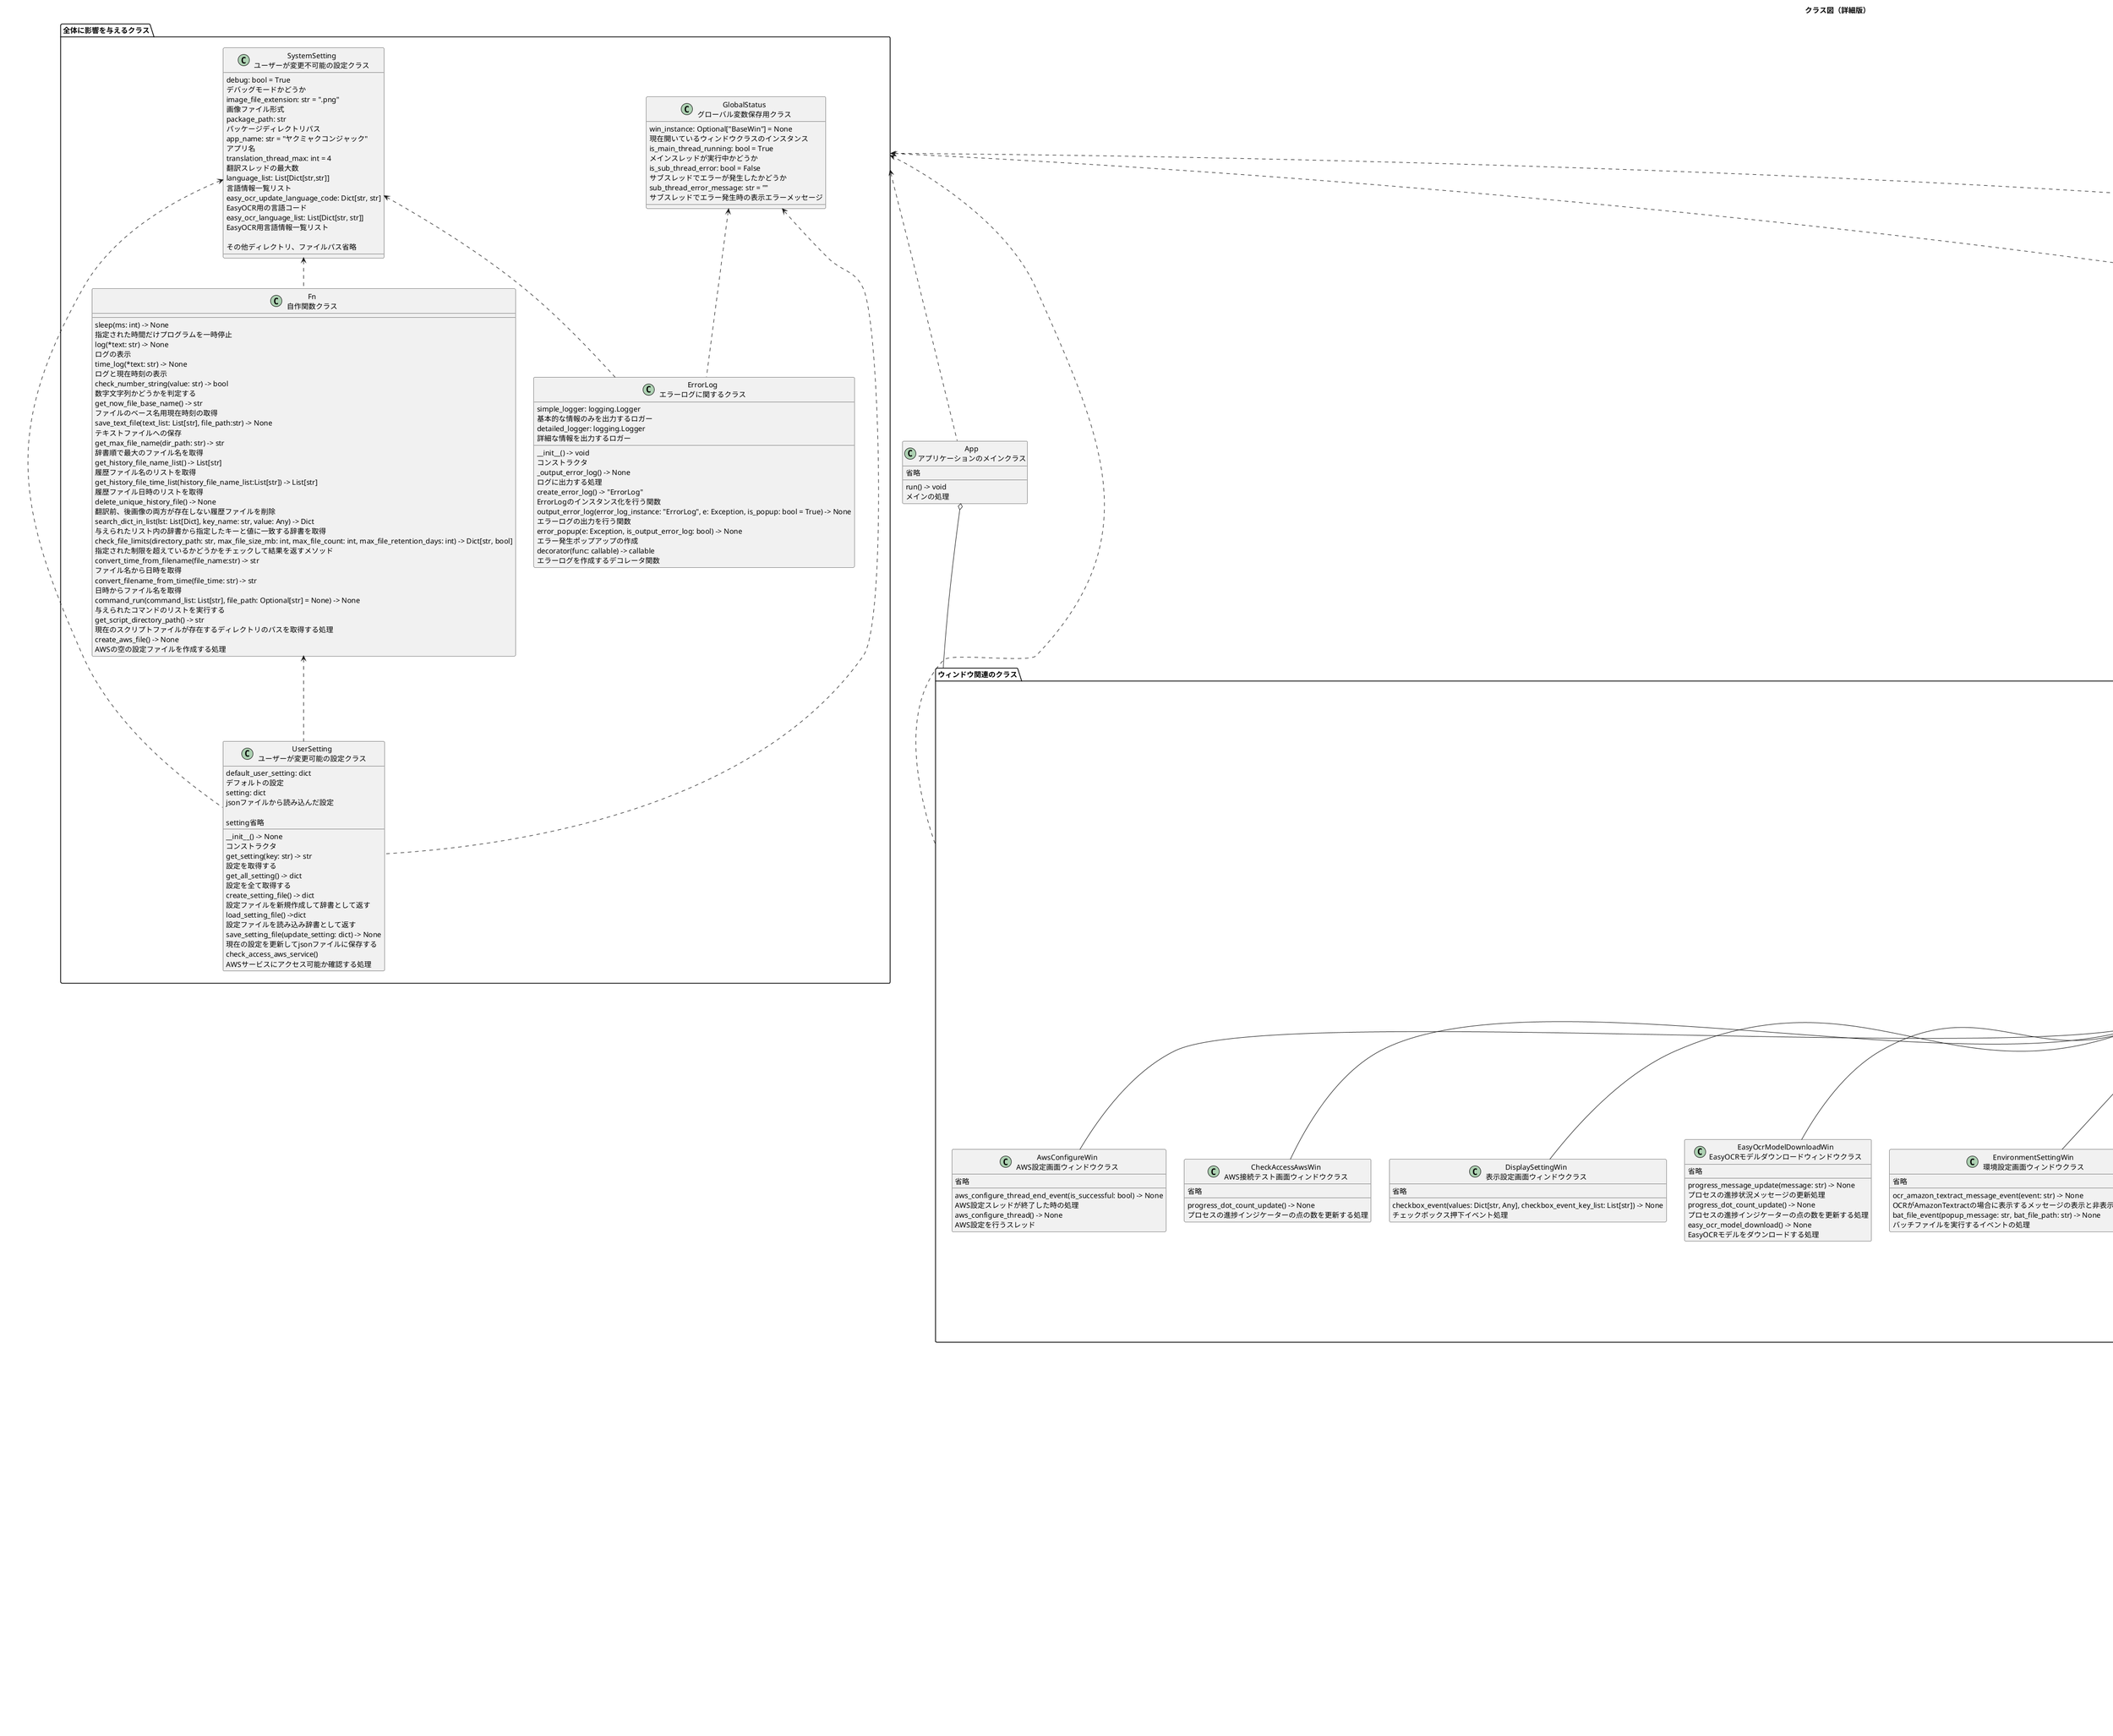 @startuml class
title クラス図（詳細版）

class "App\nアプリケーションのメインクラス" as App{
    省略
    run() -> void\nメインの処理
}

package "全体に影響を与えるクラス" as GlobalPackage{
    class "ErrorLog\nエラーログに関するクラス" as ErrorLog{
        simple_logger: logging.Logger\n基本的な情報のみを出力するロガー
        detailed_logger: logging.Logger\n詳細な情報を出力するロガー
        __init__() -> void\nコンストラクタ
        _output_error_log() -> None\nログに出力する処理
        create_error_log() -> "ErrorLog"\nErrorLogのインスタンス化を行う関数
        output_error_log(error_log_instance: "ErrorLog", e: Exception, is_popup: bool = True) -> None\nエラーログの出力を行う関数
        error_popup(e: Exception, is_output_error_log: bool) -> None\nエラー発生ポップアップの作成
        decorator(func: callable) -> callable\nエラーログを作成するデコレータ関数
    }

    class "Fn\n自作関数クラス" as Fn{
        sleep(ms: int) -> None\n指定された時間だけプログラムを一時停止
        log(*text: str) -> None\nログの表示
        time_log(*text: str) -> None\nログと現在時刻の表示
        check_number_string(value: str) -> bool\n数字文字列かどうかを判定する
        get_now_file_base_name() -> str\nファイルのベース名用現在時刻の取得
        save_text_file(text_list: List[str], file_path:str) -> None\nテキストファイルへの保存
        get_max_file_name(dir_path: str) -> str\n辞書順で最大のファイル名を取得
        get_history_file_name_list() -> List[str]\n履歴ファイル名のリストを取得
        get_history_file_time_list(history_file_name_list:List[str]) -> List[str]\n履歴ファイル日時のリストを取得
        delete_unique_history_file() -> None\n翻訳前、後画像の両方が存在しない履歴ファイルを削除
        search_dict_in_list(lst: List[Dict], key_name: str, value: Any) -> Dict\n与えられたリスト内の辞書から指定したキーと値に一致する辞書を取得
        check_file_limits(directory_path: str, max_file_size_mb: int, max_file_count: int, max_file_retention_days: int) -> Dict[str, bool]\n指定された制限を超えているかどうかをチェックして結果を返すメソッド
        convert_time_from_filename(file_name:str) -> str\nファイル名から日時を取得
        convert_filename_from_time(file_time: str) -> str\n日時からファイル名を取得
        command_run(command_list: List[str], file_path: Optional[str] = None) -> None\n与えられたコマンドのリストを実行する
        get_script_directory_path() -> str\n現在のスクリプトファイルが存在するディレクトリのパスを取得する処理
        create_aws_file() -> None\nAWSの空の設定ファイルを作成する処理
    }

    class "GlobalStatus\nグローバル変数保存用クラス" as GlobalStatus{
        win_instance: Optional["BaseWin"] = None\n現在開いているウィンドウクラスのインスタンス
        is_main_thread_running: bool = True\nメインスレッドが実行中かどうか
        is_sub_thread_error: bool = False\nサブスレッドでエラーが発生したかどうか
        sub_thread_error_message: str = ""\nサブスレッドでエラー発生時の表示エラーメッセージ
    }

    class "SystemSetting\nユーザーが変更不可能の設定クラス" as SystemSetting{
        debug: bool = True \nデバッグモードかどうか
        image_file_extension: str = ".png"\n画像ファイル形式
        package_path: str\nパッケージディレクトリパス
        app_name: str = "ヤクミャクコンジャック"\nアプリ名
        translation_thread_max: int = 4\n翻訳スレッドの最大数
        language_list: List[Dict[str,str]]\n言語情報一覧リスト
        easy_ocr_update_language_code: Dict[str, str]\nEasyOCR用の言語コード
        easy_ocr_language_list: List[Dict[str, str]]\nEasyOCR用言語情報一覧リスト

        その他ディレクトリ、ファイルパス省略
    }

    class "UserSetting\nユーザーが変更可能の設定クラス" as UserSetting{
        default_user_setting: dict\nデフォルトの設定
        setting: dict\njsonファイルから読み込んだ設定

        setting省略
        __init__() -> None\nコンストラクタ
        get_setting(key: str) -> str\n設定を取得する
        get_all_setting() -> dict\n設定を全て取得する
        create_setting_file() -> dict\n設定ファイルを新規作成して辞書として返す
        load_setting_file() ->dict\n設定ファイルを読み込み辞書として返す
        save_setting_file(update_setting: dict) -> None\n現在の設定を更新してjsonファイルに保存する
        check_access_aws_service()\nAWSサービスにアクセス可能か確認する処理
    }

    '依存関係（Dependency）
    Fn <.. UserSetting

    GlobalStatus <.. ErrorLog
    GlobalStatus <.. UserSetting

    SystemSetting <.. ErrorLog
    SystemSetting <.. Fn
    SystemSetting <.. UserSetting
}

package "ウィンドウ関連のクラス" as WindowPackage{
    class "BaseWin\nウィンドウの基本クラス" as BaseWin{
        __init__() -> None\nコンストラクタ
        start_win() -> None\nウィンドウ開始処理
        get_layout() -> List[Any]\nウィンドウレイアウト作成処理
        make_win() -> "PySimpleGUI.Window"\nGUIウィンドウ作成処理
        get_base_window_args() -> Dict[str, Any]\n基本となるGUIウィンドウで設定する引数の辞書の取得
        event_start() -> None\nイベント受付開始処理
        exit_event() -> None\nイベント終了処理
        base_event(, event: str, values: Dict[str, Any]) -> bool\n共通のイベントの処理
        end_win() -> None\nウィンドウ終了処理
        get_transition_target_win() -> str\n遷移先ウィンドウ名の取得
        get_is_restart_program() -> bool\n再起動するかどうかを取得する処理
        window_close() -> None\nプログラム終了イベント処理
        get_update_setting(values: Dict[str, Any]) -> Dict[str, Any]\n更新する設定の取得
        transition_to_translation_win() -> None\n翻訳画面に遷移する処理
        check_valid_number_event(window: "PySimpleGUI.Window", event: str, values: Dict[str, Any]) -> bool\n数字の入力値が有効かどうかを判定してGUI更新処理を行う処理
    }

    class "AwsConfigureWin\nAWS設定画面ウィンドウクラス" as AwsConfigureWin{
        省略
        aws_configure_thread_end_event(is_successful: bool) -> None\nAWS設定スレッドが終了した時の処理
        aws_configure_thread() -> None\nAWS設定を行うスレッド
    }

    class "CheckAccessAwsWin\nAWS接続テスト画面ウィンドウクラス" as CheckAccessAwsWin{
        省略
        progress_dot_count_update() -> None\nプロセスの進捗インジケーターの点の数を更新する処理
    }

    class "DisplaySettingWin\n表示設定画面ウィンドウクラス" as DisplaySettingWin{
        省略
        checkbox_event(values: Dict[str, Any], checkbox_event_key_list: List[str]) -> None\nチェックボックス押下イベント処理
    }

    class "EasyOcrModelDownloadWin\nEasyOCRモデルダウンロードウィンドウクラス" as EasyOcrModelDownloadWin{
        省略
        progress_message_update(message: str) -> None\nプロセスの進捗状況メッセージの更新処理
        progress_dot_count_update() -> None\nプロセスの進捗インジケーターの点の数を更新する処理
        easy_ocr_model_download() -> None\nEasyOCRモデルをダウンロードする処理
    }

    class "EnvironmentSettingWin\n環境設定画面ウィンドウクラス" as EnvironmentSettingWin{
        省略
        ocr_amazon_textract_message_event(event: str) -> None\nOCRがAmazonTextractの場合に表示するメッセージの表示と非表示を切り替える
        bat_file_event(popup_message: str, bat_file_path: str) -> None\nバッチファイルを実行するイベントの処理
    }

    class "KeySettingWin\nキー設定画面ウィンドウクラス" as KeySettingWin{
        省略
        key_event_start(event: str) -> None\nキーイベントを取得するスレッドを開始する処理
        is_duplicate(values: dict) -> bool\nキー名とスキャンコードの重複チェックを行う
        update_key_binding_view(setting_target_key: str, key_name: str, scan_code: int) -> None\nキーバインド設定の表示の更新処理
    }

    class "LanguageSettingWin\n言語設定画面ウィンドウクラス" as LanguageSettingWin{
        省略
    }

    class "SaveSettingWin\n保存設定画面ウィンドウクラス" as SaveSettingWin{
        省略
        input_text_event(event: str, values: dict) -> None\n数字の入力値が有効かどうかを判定してGUI更新処理を行う処理
    }

    class "ShootingSettingWin\n撮影設定画面ウィンドウクラス" as ShootingSettingWin{
        省略
        get_ss_region_text() -> str\n撮影範囲表示テキストの取得
        set_ss_region_event() -> None\n撮影範囲設定ボタン押下イベント処理
        input_text_event(event: str, values: dict) -> None\n数字の入力値が有効かどうかを判定してGUI更新処理を行う処理
    }

    class "ThemeSettingWin\nテーマ設定画面ウィンドウクラス" as ThemeSettingWin{
        省略
    }

    class "TranslationWin\n翻訳画面ウィンドウクラス" as TranslationWin{
        省略
        translate_thread_start() -> None\n翻訳処理を別スレッドで開始する処理
        translate_thread_end(values: dict) -> None\n翻訳処理のスレッド終了イベント処理
        toggle_auto_translation_event() -> None\n自動翻訳トグルボタン押下イベント処理
        translate_timing_thread_start() -> None\n自動翻訳のタイミングを取得するスレッドの開始処理
        image_change(file_name: str) -> None\n翻訳前後画像の変更処理
        user_zoom_scale_change()->None\n利用者が変更できる拡大率の変更
        resize_and_refresh_gui() -> None\n画像のサイズを変更してウィンドウを更新する処理
        get_fit_zoom_scale(image: Image, max_size: List[int]) -> int\n画像を与えられた範囲に収まるようにするための拡大率を取得
        history_file_list_box(values: dict) -> None\n履歴ファイル選択リストボックスイベントの処理
        history_file_select_botton(key: str) -> None\n履歴ファイル選択ボタンイベントの処理
        set_ss_region_event() -> None\n撮影範囲設定ボタン押下イベント処理
        transition_progress_dot_count_update() -> None\n翻訳プロセスの進捗インジケーターの点の数を更新する処理
    }

    ' 継承（Inheritance）
    BaseWin <|-- AwsConfigureWin
    BaseWin <|-- CheckAccessAwsWin
    BaseWin <|-- DisplaySettingWin
    BaseWin <|-- EasyOcrModelDownloadWin
    BaseWin <|-- EnvironmentSettingWin
    BaseWin <|-- KeySettingWin
    BaseWin <|-- LanguageSettingWin
    BaseWin <|-- SaveSettingWin
    BaseWin <|-- ShootingSettingWin
    BaseWin <|-- ThemeSettingWin
    BaseWin <|-- TranslationWin
}

package "スレッド関連のクラス" as ThreadPackage{
    class "GetDragAreaThread\nドラッグした領域の座標を取得するスレッドクラス" as GetDragAreaThread{
        省略
    }

    class "GetKeyEventThread\nキーイベントの取得処理を行うスレッドクラス" as GetKeyEventThread{
        省略
    }

    class "TranslateThread\n翻訳処理を行うスレッドクラス" as TranslateThread{
        省略
    }

    class "TranslateTimingThread\n自動翻訳のタイミングを取得するスレッドクラス" as TranslateTimingThread{
        省略
    }

    class "WatchForKeyEventThread\n指定したキーイベントが発生するかどうか監視するスレッドクラス" as WatchForKeyEventThread{
        省略
    }
}

package "翻訳関連のクラス" as TranslationPackage{
    class "CharacterRecognition\n文字認識機能関連のクラス" as CharacterRecognition{
        get_text_data_dict(user_setting: "UserSetting", ss_file_path: str) -> list\n画像からテキスト情報を取得
        amazon_textract_ocr(ss_file_path: str) -> list\nAmazonTextractを使用して画像からテキスト情報を取得
        easy_ocr(user_setting: "UserSetting", ss_file_path: str) -> list\nEasyOCRを使用して画像からテキスト情報を取得
        remove_empty_text_data(text_data_list: list) -> None\nテキスト内容が空である要素の削除

    }

    class "ScreenshotCapture\nスクリーンショット撮影機能関連のクラス" as ScreenshotCapture{
        get_screenshot(user_setting: "UserSetting") -> None\nスクリーンショットの撮影
        save_screenshot(screenshot_image: "Image", file_name: str) -> str\nスクリーンショットの保存
    }

    class "TextTranslation\nテキスト翻訳機能関連のクラス" as TextTranslation{
        get_text_after_list(user_setting: "UserSetting", text_before_list: List[str]) -> Dict\n翻訳後テキストの取得
        amazon_translate(user_setting: "UserSetting", text_before_list: List[str]) -> Dict\nAmazonTranslateを使用して、翻訳後テキストを取得
        google_translator(user_setting: "UserSetting", text_before_list: List[str]) -> Dict\nGoogleTranslatorを使用して、翻訳後テキストを取得
    }

    class "TranslationImage\nオーバーレイ翻訳画像作成機能関連のクラス" as TranslationImage{
        get_overlay_translation_image(user_setting: "UserSetting", ss_file_path: str, text_after_list: List[str], text_region_list: Dict[str, int]) -> "Image"\nオーバーレイ翻訳画像の取得
        find_max_font_size(font_path: str, text_after_list: List[str], text_region_list: Dict[str, int]) -> List[int]\nテキストボックスに収まる最大のフォントサイズのリストの取得
        remove_empty_text_data(font_size_list: List[int], text_after_list: List[str], text_region_list: Dict[str, int]) -> None\nフォントサイズが0である要素の削除
        fill_text_box_image(draw: "ImageDraw", text_region_list: Dict[str, int]) -> None\n画像内のテキストボックスを塗りつぶす処理
        draw_text_image(draw: "ImageDraw",font_path: str, text_after_list: List[str], text_region_list: Dict[str, int], font_size_list: List[int])\n画像にテキストを描画する処理
        save_overlay_translation_image(overlay_translation_image: Image, file_name: str) -> str\nオーバーレイ翻訳画像の保存
    }

    class "Translation\n翻訳機能関連のクラス" as Translation{
        save_history() -> Dict\n翻訳前,結果を履歴に保存する
    }

    '集約（aggregation）
    Translation o-- CharacterRecognition
    Translation o-- ScreenshotCapture
    Translation o-- TextTranslation
    Translation o-- TranslationImage
}

'依存関係（Dependency）
GlobalPackage <.. App
GlobalPackage <.. WindowPackage
GlobalPackage <.. ThreadPackage
GlobalPackage <.. TranslationPackage

'集約（aggregation）
App o-- WindowPackage

TranslateThread o-- Translation

KeySettingWin o-- GetKeyEventThread

ShootingSettingWin o-- GetDragAreaThread

TranslationWin o-- GetDragAreaThread
TranslationWin o-- TranslateTimingThread
TranslationWin o-- TranslateThread
TranslationWin o-- WatchForKeyEventThread

'コンポジション（composition）

' 継承（Inheritance）

@enduml

@startuml class_simple
title クラス図（簡易版）

class "App\nアプリケーションのメインクラス" as App{}

package "全体に影響を与えるクラス" as GlobalPackage{
    class "ErrorLog\nエラーログに関するクラス" as ErrorLog{}

    class "Fn\n自作関数クラス" as Fn{}

    class "GlobalStatus\nグローバル変数保存用クラス" as GlobalStatus{}

    class "SystemSetting\nユーザーが変更不可能の設定クラス" as SystemSetting{}

    class "UserSetting\nユーザーが変更可能の設定クラス" as UserSetting{}

    '依存関係（Dependency）
    Fn <.. UserSetting

    GlobalStatus <.. ErrorLog
    GlobalStatus <.. UserSetting

    SystemSetting <.. ErrorLog
    SystemSetting <.. Fn
    SystemSetting <.. UserSetting
}

package "ウィンドウ関連のクラス" as WindowPackage{
    class "BaseWin\nウィンドウの基本クラス" as BaseWin{}

    class "AwsConfigureWin\nAWS設定画面ウィンドウクラス" as AwsConfigureWin{}

    class "CheckAccessAwsWin\nAWS接続テスト画面ウィンドウクラス" as CheckAccessAwsWin{}

    class "DisplaySettingWin\n表示設定画面ウィンドウクラス" as DisplaySettingWin{}

    class "EasyOcrModelDownloadWin\nEasyOCRモデルダウンロードウィンドウクラス" as EasyOcrModelDownloadWin{}

    class "EnvironmentSettingWin\n環境設定画面ウィンドウクラス" as EnvironmentSettingWin{}

    class "KeySettingWin\nキー設定画面ウィンドウクラス" as KeySettingWin{}

    class "LanguageSettingWin\n言語設定画面ウィンドウクラス" as LanguageSettingWin{}

    class "SaveSettingWin\n保存設定画面ウィンドウクラス" as SaveSettingWin{}

    class "ShootingSettingWin\n撮影設定画面ウィンドウクラス" as ShootingSettingWin{}

    class "ThemeSettingWin\nテーマ設定画面ウィンドウクラス" as ThemeSettingWin{}

    class "TranslationWin\n翻訳画面ウィンドウクラス" as TranslationWin{}

    ' 継承（Inheritance）
    BaseWin <|-- AwsConfigureWin
    BaseWin <|-- CheckAccessAwsWin
    BaseWin <|-- DisplaySettingWin
    BaseWin <|-- EasyOcrModelDownloadWin
    BaseWin <|-- EnvironmentSettingWin
    BaseWin <|-- KeySettingWin
    BaseWin <|-- LanguageSettingWin
    BaseWin <|-- SaveSettingWin
    BaseWin <|-- ShootingSettingWin
    BaseWin <|-- ThemeSettingWin
    BaseWin <|-- TranslationWin
}

package "スレッド関連のクラス" as ThreadPackage{
    class "GetDragAreaThread\nドラッグした領域の座標を取得するスレッドクラス" as GetDragAreaThread{}

    class "GetKeyEventThread\nキーイベントの取得処理を行うスレッドクラス" as GetKeyEventThread{}

    class "TranslateThread\n翻訳処理を行うスレッドクラス" as TranslateThread{}

    class "TranslateTimingThread\n自動翻訳のタイミングを取得するスレッドクラス" as TranslateTimingThread{}

    class "WatchForKeyEventThread\n指定したキーイベントが発生するかどうか監視するスレッドクラス" as WatchForKeyEventThread{}
}

package "翻訳関連のクラス" as TranslationPackage{
    class "CharacterRecognition\n文字認識機能関連のクラス" as CharacterRecognition{}

    class "ScreenshotCapture\nスクリーンショット撮影機能関連のクラス" as ScreenshotCapture{}

    class "TextTranslation\nテキスト翻訳機能関連のクラス" as TextTranslation{}

    class "TranslationImage\nオーバーレイ翻訳画像作成機能関連のクラス" as TranslationImage{}

    class "Translation\n翻訳機能関連のクラス" as Translation{}

    '集約（aggregation）
    Translation o-- CharacterRecognition
    Translation o-- ScreenshotCapture
    Translation o-- TextTranslation
    Translation o-- TranslationImage
}

'依存関係（Dependency）
GlobalPackage <.. App
GlobalPackage <.. WindowPackage
GlobalPackage <.. ThreadPackage
GlobalPackage <.. TranslationPackage

'集約（aggregation）
App o-- WindowPackage

TranslateThread o-- Translation

KeySettingWin o-- GetKeyEventThread

ShootingSettingWin o-- GetDragAreaThread

TranslationWin o-- GetDragAreaThread
TranslationWin o-- TranslateTimingThread
TranslationWin o-- TranslateThread
TranslationWin o-- WatchForKeyEventThread

'コンポジション（composition）

' 継承（Inheritance）

@enduml

